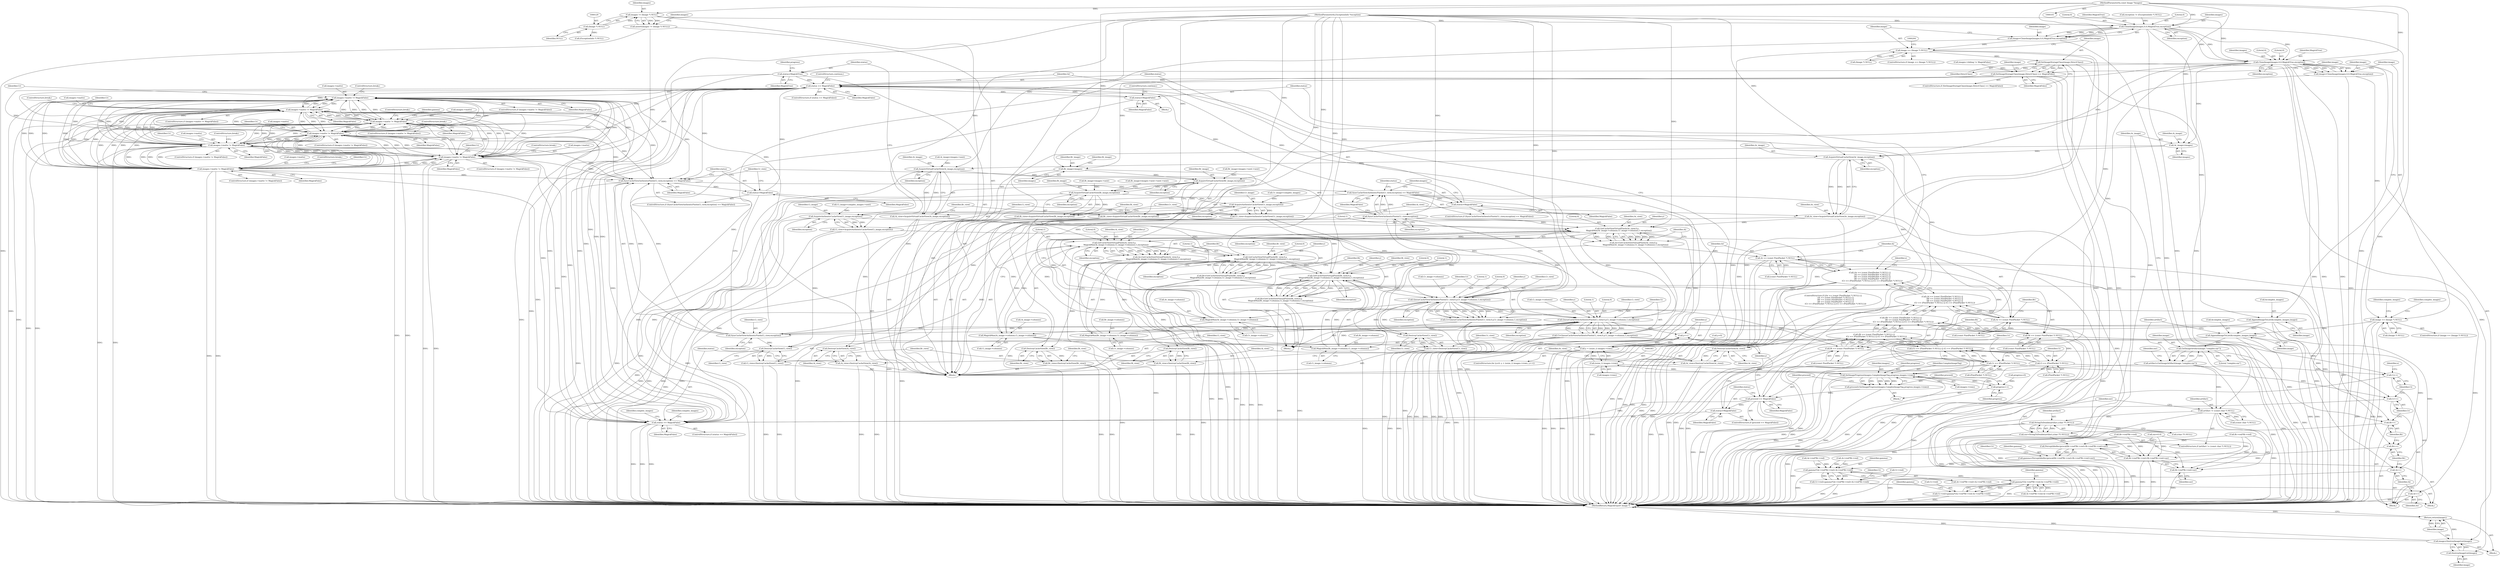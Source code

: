 digraph "1_ImageMagick6_19651f3db63fa1511ed83a348c4c82fa553f8d01_0@pointer" {
"1000126" [label="(Call,images != (Image *) NULL)"];
"1000102" [label="(MethodParameterIn,const Image *images)"];
"1000128" [label="(Call,(Image *) NULL)"];
"1000125" [label="(Call,assert(images != (Image *) NULL))"];
"1000190" [label="(Call,CloneImage(images,0,0,MagickTrue,exception))"];
"1000188" [label="(Call,image=CloneImage(images,0,0,MagickTrue,exception))"];
"1000197" [label="(Call,image == (Image *) NULL)"];
"1000208" [label="(Call,SetImageStorageClass(image,DirectClass))"];
"1000207" [label="(Call,SetImageStorageClass(image,DirectClass) == MagickFalse)"];
"1000394" [label="(Call,status == MagickFalse)"];
"1000517" [label="(Call,status=MagickFalse)"];
"1001637" [label="(Call,status == MagickFalse)"];
"1000607" [label="(Call,images->matte != MagickFalse)"];
"1000685" [label="(Call,images->matte != MagickFalse)"];
"1000897" [label="(Call,images->matte != MagickFalse)"];
"1001080" [label="(Call,images->matte != MagickFalse)"];
"1001253" [label="(Call,images->matte != MagickFalse)"];
"1001413" [label="(Call,images->matte != MagickFalse)"];
"1001525" [label="(Call,images->matte != MagickFalse)"];
"1001567" [label="(Call,SyncCacheViewAuthenticPixels(Ci_view,exception) == MagickFalse)"];
"1001572" [label="(Call,status=MagickFalse)"];
"1001576" [label="(Call,SyncCacheViewAuthenticPixels(Cr_view,exception) == MagickFalse)"];
"1001581" [label="(Call,status=MagickFalse)"];
"1001606" [label="(Call,proceed == MagickFalse)"];
"1001609" [label="(Call,status=MagickFalse)"];
"1000215" [label="(Call,DestroyImageList(image))"];
"1000213" [label="(Call,image=DestroyImageList(image))"];
"1000217" [label="(Return,return(image);)"];
"1000227" [label="(Call,AppendImageToList(&complex_images,image))"];
"1000252" [label="(Call,AppendImageToList(&complex_images,image))"];
"1000258" [label="(Call,GetImageArtifact(image,\"complex:snr\"))"];
"1000256" [label="(Call,artifact=GetImageArtifact(image,\"complex:snr\"))"];
"1000265" [label="(Call,artifact != (const char *) NULL)"];
"1000272" [label="(Call,StringToDouble(artifact,(char **) NULL))"];
"1000270" [label="(Call,snr=StringToDouble(artifact,(char **) NULL))"];
"1000712" [label="(Call,PerceptibleReciprocal(Br->red*Br->red+Bi->red*Bi->red+snr))"];
"1000710" [label="(Call,gamma=PerceptibleReciprocal(Br->red*Br->red+Bi->red*Bi->red+snr))"];
"1000734" [label="(Call,gamma*(Ar->red*Br->red+Ai->red*Bi->red))"];
"1000730" [label="(Call,Cr->red=gamma*(Ar->red*Br->red+Ai->red*Bi->red))"];
"1000755" [label="(Call,gamma*(Ai->red*Br->red-Ar->red*Bi->red))"];
"1000751" [label="(Call,Ci->red=gamma*(Ai->red*Br->red-Ar->red*Bi->red))"];
"1000713" [label="(Call,Br->red*Br->red+Bi->red*Bi->red+snr)"];
"1000721" [label="(Call,Bi->red*Bi->red+snr)"];
"1000233" [label="(Call,CloneImage(images,0,0,MagickTrue,exception))"];
"1000231" [label="(Call,image=CloneImage(images,0,0,MagickTrue,exception))"];
"1000240" [label="(Call,image == (Image *) NULL)"];
"1000277" [label="(Call,Ar_image=images)"];
"1000342" [label="(Call,AcquireVirtualCacheView(Ar_image,exception))"];
"1000340" [label="(Call,Ar_view=AcquireVirtualCacheView(Ar_image,exception))"];
"1000400" [label="(Call,GetCacheViewVirtualPixels(Ar_view,0,y,\n      MagickMax(Ar_image->columns,Cr_image->columns),1,exception))"];
"1000398" [label="(Call,Ar=GetCacheViewVirtualPixels(Ar_view,0,y,\n      MagickMax(Ar_image->columns,Cr_image->columns),1,exception))"];
"1000482" [label="(Call,Ar == (const PixelPacket *) NULL)"];
"1000481" [label="(Call,(Ar == (const PixelPacket *) NULL) ||\n        (Ai == (const PixelPacket *) NULL) ||\n        (Br == (const PixelPacket *) NULL) ||\n        (Bi == (const PixelPacket *) NULL) ||\n        (Cr == (PixelPacket *) NULL) || (Ci == (PixelPacket *) NULL))"];
"1001554" [label="(Call,Ar++)"];
"1000415" [label="(Call,GetCacheViewVirtualPixels(Ai_view,0,y,\n      MagickMax(Ai_image->columns,Ci_image->columns),1,exception))"];
"1000413" [label="(Call,Ai=GetCacheViewVirtualPixels(Ai_view,0,y,\n      MagickMax(Ai_image->columns,Ci_image->columns),1,exception))"];
"1000488" [label="(Call,Ai == (const PixelPacket *) NULL)"];
"1000487" [label="(Call,(Ai == (const PixelPacket *) NULL) ||\n        (Br == (const PixelPacket *) NULL) ||\n        (Bi == (const PixelPacket *) NULL) ||\n        (Cr == (PixelPacket *) NULL) || (Ci == (PixelPacket *) NULL))"];
"1001556" [label="(Call,Ai++)"];
"1000430" [label="(Call,GetCacheViewVirtualPixels(Br_view,0,y,\n      MagickMax(Br_image->columns,Cr_image->columns),1,exception))"];
"1000428" [label="(Call,Br=GetCacheViewVirtualPixels(Br_view,0,y,\n      MagickMax(Br_image->columns,Cr_image->columns),1,exception))"];
"1000494" [label="(Call,Br == (const PixelPacket *) NULL)"];
"1000493" [label="(Call,(Br == (const PixelPacket *) NULL) ||\n        (Bi == (const PixelPacket *) NULL) ||\n        (Cr == (PixelPacket *) NULL) || (Ci == (PixelPacket *) NULL))"];
"1001558" [label="(Call,Br++)"];
"1000445" [label="(Call,GetCacheViewVirtualPixels(Bi_view,0,y,\n      MagickMax(Bi_image->columns,Ci_image->columns),1,exception))"];
"1000443" [label="(Call,Bi=GetCacheViewVirtualPixels(Bi_view,0,y,\n      MagickMax(Bi_image->columns,Ci_image->columns),1,exception))"];
"1000500" [label="(Call,Bi == (const PixelPacket *) NULL)"];
"1000499" [label="(Call,(Bi == (const PixelPacket *) NULL) ||\n        (Cr == (PixelPacket *) NULL) || (Ci == (PixelPacket *) NULL))"];
"1001560" [label="(Call,Bi++)"];
"1000460" [label="(Call,QueueCacheViewAuthenticPixels(Cr_view,0,y,Cr_image->columns,1,exception))"];
"1000404" [label="(Call,MagickMax(Ar_image->columns,Cr_image->columns))"];
"1000434" [label="(Call,MagickMax(Br_image->columns,Cr_image->columns))"];
"1000458" [label="(Call,Cr=QueueCacheViewAuthenticPixels(Cr_view,0,y,Cr_image->columns,1,exception))"];
"1000506" [label="(Call,Cr == (PixelPacket *) NULL)"];
"1000505" [label="(Call,(Cr == (PixelPacket *) NULL) || (Ci == (PixelPacket *) NULL))"];
"1001562" [label="(Call,Cr++)"];
"1000471" [label="(Call,QueueCacheViewAuthenticPixels(Ci_view,0,y,Ci_image->columns,1,exception))"];
"1000387" [label="(Call,y++)"];
"1000380" [label="(Call,y < (ssize_t) images->rows)"];
"1000419" [label="(Call,MagickMax(Ai_image->columns,Ci_image->columns))"];
"1000449" [label="(Call,MagickMax(Bi_image->columns,Ci_image->columns))"];
"1000469" [label="(Call,Ci=QueueCacheViewAuthenticPixels(Ci_view,0,y,Ci_image->columns,1,exception))"];
"1000511" [label="(Call,Ci == (PixelPacket *) NULL)"];
"1001564" [label="(Call,Ci++)"];
"1001568" [label="(Call,SyncCacheViewAuthenticPixels(Ci_view,exception))"];
"1001577" [label="(Call,SyncCacheViewAuthenticPixels(Cr_view,exception))"];
"1001614" [label="(Call,DestroyCacheView(Cr_view))"];
"1001612" [label="(Call,Cr_view=DestroyCacheView(Cr_view))"];
"1001618" [label="(Call,DestroyCacheView(Ci_view))"];
"1001616" [label="(Call,Ci_view=DestroyCacheView(Ci_view))"];
"1001626" [label="(Call,DestroyCacheView(Bi_view))"];
"1001624" [label="(Call,Bi_view=DestroyCacheView(Bi_view))"];
"1001622" [label="(Call,DestroyCacheView(Br_view))"];
"1001620" [label="(Call,Br_view=DestroyCacheView(Br_view))"];
"1001634" [label="(Call,DestroyCacheView(Ai_view))"];
"1001632" [label="(Call,Ai_view=DestroyCacheView(Ai_view))"];
"1001630" [label="(Call,DestroyCacheView(Ar_view))"];
"1001628" [label="(Call,Ar_view=DestroyCacheView(Ar_view))"];
"1000347" [label="(Call,AcquireVirtualCacheView(Ai_image,exception))"];
"1000345" [label="(Call,Ai_view=AcquireVirtualCacheView(Ai_image,exception))"];
"1000352" [label="(Call,AcquireVirtualCacheView(Br_image,exception))"];
"1000350" [label="(Call,Br_view=AcquireVirtualCacheView(Br_image,exception))"];
"1000357" [label="(Call,AcquireVirtualCacheView(Bi_image,exception))"];
"1000355" [label="(Call,Bi_view=AcquireVirtualCacheView(Bi_image,exception))"];
"1000362" [label="(Call,AcquireAuthenticCacheView(Cr_image,exception))"];
"1000360" [label="(Call,Cr_view=AcquireAuthenticCacheView(Cr_image,exception))"];
"1000367" [label="(Call,AcquireAuthenticCacheView(Ci_image,exception))"];
"1000365" [label="(Call,Ci_view=AcquireAuthenticCacheView(Ci_image,exception))"];
"1000285" [label="(Call,Br_image=images)"];
"1000370" [label="(Call,status=MagickTrue)"];
"1001598" [label="(Call,SetImageProgress(images,ComplexImageTag,progress,images->rows))"];
"1000382" [label="(Call,(ssize_t) images->rows)"];
"1001594" [label="(Call,progress++)"];
"1001596" [label="(Call,proceed=SetImageProgress(images,ComplexImageTag,progress,images->rows))"];
"1000363" [label="(Identifier,Cr_image)"];
"1000230" [label="(Identifier,image)"];
"1000374" [label="(Identifier,progress)"];
"1000371" [label="(Identifier,status)"];
"1000232" [label="(Identifier,image)"];
"1000191" [label="(Identifier,images)"];
"1001583" [label="(Identifier,MagickFalse)"];
"1001580" [label="(Identifier,MagickFalse)"];
"1000757" [label="(Call,Ai->red*Br->red-Ar->red*Bi->red)"];
"1001557" [label="(Identifier,Ai)"];
"1001598" [label="(Call,SetImageProgress(images,ComplexImageTag,progress,images->rows))"];
"1000393" [label="(ControlStructure,if (status == MagickFalse))"];
"1000373" [label="(Call,progress=0)"];
"1001631" [label="(Identifier,Ar_view)"];
"1000346" [label="(Identifier,Ai_view)"];
"1001576" [label="(Call,SyncCacheViewAuthenticPixels(Cr_view,exception) == MagickFalse)"];
"1000340" [label="(Call,Ar_view=AcquireVirtualCacheView(Ar_image,exception))"];
"1000357" [label="(Call,AcquireVirtualCacheView(Bi_image,exception))"];
"1000420" [label="(Call,Ai_image->columns)"];
"1000349" [label="(Identifier,exception)"];
"1000323" [label="(Call,Bi_image=images->next->next->next)"];
"1000896" [label="(ControlStructure,if (images->matte != MagickFalse))"];
"1000686" [label="(Call,images->matte)"];
"1000231" [label="(Call,image=CloneImage(images,0,0,MagickTrue,exception))"];
"1000448" [label="(Identifier,y)"];
"1000270" [label="(Call,snr=StringToDouble(artifact,(char **) NULL))"];
"1001592" [label="(Block,)"];
"1001526" [label="(Call,images->matte)"];
"1000520" [label="(ControlStructure,continue;)"];
"1000412" [label="(Identifier,exception)"];
"1000735" [label="(Identifier,gamma)"];
"1001587" [label="(Identifier,images)"];
"1001123" [label="(ControlStructure,break;)"];
"1000519" [label="(Identifier,MagickFalse)"];
"1001525" [label="(Call,images->matte != MagickFalse)"];
"1000265" [label="(Call,artifact != (const char *) NULL)"];
"1000255" [label="(Identifier,image)"];
"1001624" [label="(Call,Bi_view=DestroyCacheView(Bi_view))"];
"1000489" [label="(Identifier,Ai)"];
"1000434" [label="(Call,MagickMax(Br_image->columns,Cr_image->columns))"];
"1000501" [label="(Identifier,Bi)"];
"1001565" [label="(Identifier,Ci)"];
"1001632" [label="(Call,Ai_view=DestroyCacheView(Ai_view))"];
"1001079" [label="(ControlStructure,if (images->matte != MagickFalse))"];
"1000414" [label="(Identifier,Ai)"];
"1000482" [label="(Call,Ar == (const PixelPacket *) NULL)"];
"1000752" [label="(Call,Ci->red)"];
"1000350" [label="(Call,Br_view=AcquireVirtualCacheView(Br_image,exception))"];
"1000332" [label="(Call,Cr_image=complex_images)"];
"1001561" [label="(Identifier,Bi)"];
"1000734" [label="(Call,gamma*(Ar->red*Br->red+Ai->red*Bi->red))"];
"1001621" [label="(Identifier,Br_view)"];
"1000755" [label="(Call,gamma*(Ai->red*Br->red-Ar->red*Bi->red))"];
"1000345" [label="(Call,Ai_view=AcquireVirtualCacheView(Ai_image,exception))"];
"1001611" [label="(Identifier,MagickFalse)"];
"1000207" [label="(Call,SetImageStorageClass(image,DirectClass) == MagickFalse)"];
"1000423" [label="(Call,Ci_image->columns)"];
"1000431" [label="(Identifier,Br_view)"];
"1000463" [label="(Identifier,y)"];
"1001609" [label="(Call,status=MagickFalse)"];
"1000398" [label="(Call,Ar=GetCacheViewVirtualPixels(Ar_view,0,y,\n      MagickMax(Ar_image->columns,Cr_image->columns),1,exception))"];
"1000472" [label="(Identifier,Ci_view)"];
"1000193" [label="(Literal,0)"];
"1001614" [label="(Call,DestroyCacheView(Cr_view))"];
"1000458" [label="(Call,Cr=QueueCacheViewAuthenticPixels(Cr_view,0,y,Cr_image->columns,1,exception))"];
"1000341" [label="(Identifier,Ar_view)"];
"1001253" [label="(Call,images->matte != MagickFalse)"];
"1000387" [label="(Call,y++)"];
"1001627" [label="(Identifier,Bi_view)"];
"1001622" [label="(Call,DestroyCacheView(Br_view))"];
"1000693" [label="(Identifier,Cr)"];
"1001084" [label="(Identifier,MagickFalse)"];
"1000259" [label="(Identifier,image)"];
"1000402" [label="(Literal,0)"];
"1000897" [label="(Call,images->matte != MagickFalse)"];
"1000279" [label="(Identifier,images)"];
"1000711" [label="(Identifier,gamma)"];
"1000237" [label="(Identifier,MagickTrue)"];
"1000264" [label="(ControlStructure,if (artifact != (const char *) NULL))"];
"1001577" [label="(Call,SyncCacheViewAuthenticPixels(Cr_view,exception))"];
"1000342" [label="(Call,AcquireVirtualCacheView(Ar_image,exception))"];
"1000138" [label="(Call,images->debug != MagickFalse)"];
"1000732" [label="(Identifier,Cr)"];
"1000507" [label="(Identifier,Cr)"];
"1000468" [label="(Identifier,exception)"];
"1000360" [label="(Call,Cr_view=AcquireAuthenticCacheView(Cr_image,exception))"];
"1001421" [label="(Identifier,Cr)"];
"1000512" [label="(Identifier,Ci)"];
"1000253" [label="(Call,&complex_images)"];
"1000736" [label="(Call,Ar->red*Br->red+Ai->red*Bi->red)"];
"1001571" [label="(Identifier,MagickFalse)"];
"1001596" [label="(Call,proceed=SetImageProgress(images,ComplexImageTag,progress,images->rows))"];
"1000366" [label="(Identifier,Ci_view)"];
"1000773" [label="(Identifier,gamma)"];
"1001562" [label="(Call,Cr++)"];
"1001574" [label="(Identifier,MagickFalse)"];
"1000430" [label="(Call,GetCacheViewVirtualPixels(Br_view,0,y,\n      MagickMax(Br_image->columns,Cr_image->columns),1,exception))"];
"1000289" [label="(Identifier,Bi_image)"];
"1000432" [label="(Literal,0)"];
"1001568" [label="(Call,SyncCacheViewAuthenticPixels(Ci_view,exception))"];
"1001613" [label="(Identifier,Cr_view)"];
"1000354" [label="(Identifier,exception)"];
"1000127" [label="(Identifier,images)"];
"1000102" [label="(MethodParameterIn,const Image *images)"];
"1000389" [label="(Block,)"];
"1000206" [label="(ControlStructure,if (SetImageStorageClass(image,DirectClass) == MagickFalse))"];
"1000608" [label="(Call,images->matte)"];
"1000396" [label="(Identifier,MagickFalse)"];
"1000214" [label="(Identifier,image)"];
"1000348" [label="(Identifier,Ai_image)"];
"1000380" [label="(Call,y < (ssize_t) images->rows)"];
"1000384" [label="(Call,images->rows)"];
"1000215" [label="(Call,DestroyImageList(image))"];
"1000533" [label="(Identifier,x)"];
"1001569" [label="(Identifier,Ci_view)"];
"1001572" [label="(Call,status=MagickFalse)"];
"1000965" [label="(ControlStructure,break;)"];
"1000194" [label="(Identifier,MagickTrue)"];
"1000285" [label="(Call,Br_image=images)"];
"1001602" [label="(Call,images->rows)"];
"1001088" [label="(Identifier,Cr)"];
"1000516" [label="(Block,)"];
"1000335" [label="(Call,Ci_image=complex_images->next)"];
"1000713" [label="(Call,Br->red*Br->red+Bi->red*Bi->red+snr)"];
"1001616" [label="(Call,Ci_view=DestroyCacheView(Ci_view))"];
"1000188" [label="(Call,image=CloneImage(images,0,0,MagickTrue,exception))"];
"1000344" [label="(Identifier,exception)"];
"1000469" [label="(Call,Ci=QueueCacheViewAuthenticPixels(Ci_view,0,y,Ci_image->columns,1,exception))"];
"1000394" [label="(Call,status == MagickFalse)"];
"1001529" [label="(Identifier,MagickFalse)"];
"1001601" [label="(Identifier,progress)"];
"1000372" [label="(Identifier,MagickTrue)"];
"1000487" [label="(Call,(Ai == (const PixelPacket *) NULL) ||\n        (Br == (const PixelPacket *) NULL) ||\n        (Bi == (const PixelPacket *) NULL) ||\n        (Cr == (PixelPacket *) NULL) || (Ci == (PixelPacket *) NULL))"];
"1000518" [label="(Identifier,status)"];
"1000397" [label="(ControlStructure,continue;)"];
"1000417" [label="(Literal,0)"];
"1001639" [label="(Identifier,MagickFalse)"];
"1001607" [label="(Identifier,proceed)"];
"1000278" [label="(Identifier,Ar_image)"];
"1000367" [label="(Call,AcquireAuthenticCacheView(Ci_image,exception))"];
"1001633" [label="(Identifier,Ai_view)"];
"1000212" [label="(Block,)"];
"1000153" [label="(Call,exception != (ExceptionInfo *) NULL)"];
"1000475" [label="(Call,Ci_image->columns)"];
"1001612" [label="(Call,Cr_view=DestroyCacheView(Cr_view))"];
"1000369" [label="(Identifier,exception)"];
"1000505" [label="(Call,(Cr == (PixelPacket *) NULL) || (Ci == (PixelPacket *) NULL))"];
"1001582" [label="(Identifier,status)"];
"1000382" [label="(Call,(ssize_t) images->rows)"];
"1001412" [label="(ControlStructure,if (images->matte != MagickFalse))"];
"1000347" [label="(Call,AcquireVirtualCacheView(Ai_image,exception))"];
"1000361" [label="(Identifier,Cr_view)"];
"1000358" [label="(Identifier,Bi_image)"];
"1000233" [label="(Call,CloneImage(images,0,0,MagickTrue,exception))"];
"1000351" [label="(Identifier,Br_view)"];
"1001254" [label="(Call,images->matte)"];
"1000401" [label="(Identifier,Ar_view)"];
"1000493" [label="(Call,(Br == (const PixelPacket *) NULL) ||\n        (Bi == (const PixelPacket *) NULL) ||\n        (Cr == (PixelPacket *) NULL) || (Ci == (PixelPacket *) NULL))"];
"1000271" [label="(Identifier,snr)"];
"1001553" [label="(ControlStructure,break;)"];
"1000714" [label="(Call,Br->red*Br->red)"];
"1001567" [label="(Call,SyncCacheViewAuthenticPixels(Ci_view,exception) == MagickFalse)"];
"1000405" [label="(Call,Ar_image->columns)"];
"1000221" [label="(Identifier,image)"];
"1000272" [label="(Call,StringToDouble(artifact,(char **) NULL))"];
"1000238" [label="(Identifier,exception)"];
"1001455" [label="(ControlStructure,break;)"];
"1000262" [label="(Identifier,snr)"];
"1001620" [label="(Call,Br_view=DestroyCacheView(Br_view))"];
"1000415" [label="(Call,GetCacheViewVirtualPixels(Ai_view,0,y,\n      MagickMax(Ai_image->columns,Ci_image->columns),1,exception))"];
"1001566" [label="(ControlStructure,if (SyncCacheViewAuthenticPixels(Ci_view,exception) == MagickFalse))"];
"1001597" [label="(Identifier,proceed)"];
"1000257" [label="(Identifier,artifact)"];
"1000508" [label="(Call,(PixelPacket *) NULL)"];
"1000343" [label="(Identifier,Ar_image)"];
"1000281" [label="(Identifier,Ai_image)"];
"1000450" [label="(Call,Bi_image->columns)"];
"1000227" [label="(Call,AppendImageToList(&complex_images,image))"];
"1001618" [label="(Call,DestroyCacheView(Ci_view))"];
"1001579" [label="(Identifier,exception)"];
"1000216" [label="(Identifier,image)"];
"1001625" [label="(Identifier,Bi_view)"];
"1000364" [label="(Identifier,exception)"];
"1001615" [label="(Identifier,Cr_view)"];
"1001638" [label="(Identifier,status)"];
"1000287" [label="(Identifier,images)"];
"1000461" [label="(Identifier,Cr_view)"];
"1001413" [label="(Call,images->matte != MagickFalse)"];
"1000254" [label="(Identifier,complex_images)"];
"1000211" [label="(Identifier,MagickFalse)"];
"1000365" [label="(Call,Ci_view=AcquireAuthenticCacheView(Ci_image,exception))"];
"1000523" [label="(Identifier,x)"];
"1000247" [label="(Identifier,complex_images)"];
"1000729" [label="(Identifier,snr)"];
"1000189" [label="(Identifier,image)"];
"1000429" [label="(Identifier,Br)"];
"1000128" [label="(Call,(Image *) NULL)"];
"1000404" [label="(Call,MagickMax(Ar_image->columns,Cr_image->columns))"];
"1000488" [label="(Call,Ai == (const PixelPacket *) NULL)"];
"1000502" [label="(Call,(const PixelPacket *) NULL)"];
"1000359" [label="(Identifier,exception)"];
"1000370" [label="(Call,status=MagickTrue)"];
"1000753" [label="(Identifier,Ci)"];
"1001417" [label="(Identifier,MagickFalse)"];
"1000274" [label="(Call,(char **) NULL)"];
"1000428" [label="(Call,Br=GetCacheViewVirtualPixels(Br_view,0,y,\n      MagickMax(Br_image->columns,Cr_image->columns),1,exception))"];
"1000419" [label="(Call,MagickMax(Ai_image->columns,Ci_image->columns))"];
"1000416" [label="(Identifier,Ai_view)"];
"1000252" [label="(Call,AppendImageToList(&complex_images,image))"];
"1000199" [label="(Call,(Image *) NULL)"];
"1000209" [label="(Identifier,image)"];
"1000464" [label="(Call,Cr_image->columns)"];
"1000353" [label="(Identifier,Br_image)"];
"1000395" [label="(Identifier,status)"];
"1000399" [label="(Identifier,Ar)"];
"1000266" [label="(Identifier,artifact)"];
"1000241" [label="(Identifier,image)"];
"1000196" [label="(ControlStructure,if (image == (Image *) NULL))"];
"1001630" [label="(Call,DestroyCacheView(Ar_view))"];
"1000534" [label="(Block,)"];
"1000234" [label="(Identifier,images)"];
"1000356" [label="(Identifier,Bi_view)"];
"1000236" [label="(Literal,0)"];
"1000445" [label="(Call,GetCacheViewVirtualPixels(Bi_view,0,y,\n      MagickMax(Bi_image->columns,Ci_image->columns),1,exception))"];
"1000635" [label="(ControlStructure,break;)"];
"1000198" [label="(Identifier,image)"];
"1000744" [label="(Call,Ai->red*Bi->red)"];
"1000362" [label="(Call,AcquireAuthenticCacheView(Cr_image,exception))"];
"1001617" [label="(Identifier,Ci_view)"];
"1000607" [label="(Call,images->matte != MagickFalse)"];
"1000126" [label="(Call,images != (Image *) NULL)"];
"1000197" [label="(Call,image == (Image *) NULL)"];
"1001578" [label="(Identifier,Cr_view)"];
"1000213" [label="(Call,image=DestroyImageList(image))"];
"1000457" [label="(Identifier,exception)"];
"1001581" [label="(Call,status=MagickFalse)"];
"1000438" [label="(Call,Cr_image->columns)"];
"1000411" [label="(Literal,1)"];
"1001560" [label="(Call,Bi++)"];
"1000435" [label="(Call,Br_image->columns)"];
"1000480" [label="(ControlStructure,if ((Ar == (const PixelPacket *) NULL) ||\n        (Ai == (const PixelPacket *) NULL) ||\n        (Br == (const PixelPacket *) NULL) ||\n        (Bi == (const PixelPacket *) NULL) ||\n        (Cr == (PixelPacket *) NULL) || (Ci == (PixelPacket *) NULL)))"];
"1000606" [label="(ControlStructure,if (images->matte != MagickFalse))"];
"1000418" [label="(Identifier,y)"];
"1000240" [label="(Call,image == (Image *) NULL)"];
"1000467" [label="(Literal,1)"];
"1000479" [label="(Identifier,exception)"];
"1001634" [label="(Call,DestroyCacheView(Ai_view))"];
"1000228" [label="(Call,&complex_images)"];
"1000261" [label="(Call,snr=0.0)"];
"1001554" [label="(Call,Ar++)"];
"1001623" [label="(Identifier,Br_view)"];
"1000474" [label="(Identifier,y)"];
"1001641" [label="(Identifier,complex_images)"];
"1000446" [label="(Identifier,Bi_view)"];
"1001628" [label="(Call,Ar_view=DestroyCacheView(Ar_view))"];
"1000494" [label="(Call,Br == (const PixelPacket *) NULL)"];
"1001606" [label="(Call,proceed == MagickFalse)"];
"1001555" [label="(Identifier,Ar)"];
"1000511" [label="(Call,Ci == (PixelPacket *) NULL)"];
"1001563" [label="(Identifier,Cr)"];
"1000210" [label="(Identifier,DirectClass)"];
"1000904" [label="(Identifier,gamma)"];
"1000471" [label="(Call,QueueCacheViewAuthenticPixels(Ci_view,0,y,Ci_image->columns,1,exception))"];
"1000756" [label="(Identifier,gamma)"];
"1000453" [label="(Call,Ci_image->columns)"];
"1000280" [label="(Call,Ai_image=images->next)"];
"1000376" [label="(ControlStructure,for (y=0; y < (ssize_t) images->rows; y++))"];
"1000444" [label="(Identifier,Bi)"];
"1001600" [label="(Identifier,ComplexImageTag)"];
"1000731" [label="(Call,Cr->red)"];
"1000751" [label="(Call,Ci->red=gamma*(Ai->red*Br->red-Ar->red*Bi->red))"];
"1001645" [label="(Identifier,complex_images)"];
"1001637" [label="(Call,status == MagickFalse)"];
"1000708" [label="(Block,)"];
"1001594" [label="(Call,progress++)"];
"1000105" [label="(Block,)"];
"1000388" [label="(Identifier,y)"];
"1000506" [label="(Call,Cr == (PixelPacket *) NULL)"];
"1000490" [label="(Call,(const PixelPacket *) NULL)"];
"1001635" [label="(Identifier,Ai_view)"];
"1000470" [label="(Identifier,Ci)"];
"1000478" [label="(Literal,1)"];
"1000689" [label="(Identifier,MagickFalse)"];
"1000256" [label="(Call,artifact=GetImageArtifact(image,\"complex:snr\"))"];
"1000267" [label="(Call,(const char *) NULL)"];
"1001626" [label="(Call,DestroyCacheView(Bi_view))"];
"1001252" [label="(ControlStructure,if (images->matte != MagickFalse))"];
"1001301" [label="(ControlStructure,break;)"];
"1000377" [label="(Call,y=0)"];
"1000258" [label="(Call,GetImageArtifact(image,\"complex:snr\"))"];
"1000125" [label="(Call,assert(images != (Image *) NULL))"];
"1000483" [label="(Identifier,Ar)"];
"1000130" [label="(Identifier,NULL)"];
"1000495" [label="(Identifier,Br)"];
"1000500" [label="(Call,Bi == (const PixelPacket *) NULL)"];
"1001564" [label="(Call,Ci++)"];
"1001524" [label="(ControlStructure,if (images->matte != MagickFalse))"];
"1000192" [label="(Literal,0)"];
"1000712" [label="(Call,PerceptibleReciprocal(Br->red*Br->red+Bi->red*Bi->red+snr))"];
"1001608" [label="(Identifier,MagickFalse)"];
"1001599" [label="(Identifier,images)"];
"1000460" [label="(Call,QueueCacheViewAuthenticPixels(Cr_view,0,y,Cr_image->columns,1,exception))"];
"1000316" [label="(Call,Br_image=images->next->next)"];
"1000195" [label="(Identifier,exception)"];
"1000901" [label="(Identifier,MagickFalse)"];
"1000239" [label="(ControlStructure,if (image == (Image *) NULL))"];
"1000441" [label="(Literal,1)"];
"1000484" [label="(Call,(const PixelPacket *) NULL)"];
"1000473" [label="(Literal,0)"];
"1000155" [label="(Call,(ExceptionInfo *) NULL)"];
"1001573" [label="(Identifier,status)"];
"1000408" [label="(Call,Cr_image->columns)"];
"1001257" [label="(Identifier,MagickFalse)"];
"1000443" [label="(Call,Bi=GetCacheViewVirtualPixels(Bi_view,0,y,\n      MagickMax(Bi_image->columns,Ci_image->columns),1,exception))"];
"1001559" [label="(Identifier,Br)"];
"1000706" [label="(ControlStructure,break;)"];
"1001533" [label="(Identifier,Cr)"];
"1000260" [label="(Literal,\"complex:snr\")"];
"1000722" [label="(Call,Bi->red*Bi->red)"];
"1001605" [label="(ControlStructure,if (proceed == MagickFalse))"];
"1000499" [label="(Call,(Bi == (const PixelPacket *) NULL) ||\n        (Cr == (PixelPacket *) NULL) || (Ci == (PixelPacket *) NULL))"];
"1001646" [label="(MethodReturn,MagickExport Image *)"];
"1000685" [label="(Call,images->matte != MagickFalse)"];
"1000433" [label="(Identifier,y)"];
"1001575" [label="(ControlStructure,if (SyncCacheViewAuthenticPixels(Cr_view,exception) == MagickFalse))"];
"1001629" [label="(Identifier,Ar_view)"];
"1000352" [label="(Call,AcquireVirtualCacheView(Br_image,exception))"];
"1000368" [label="(Identifier,Ci_image)"];
"1001619" [label="(Identifier,Ci_view)"];
"1000208" [label="(Call,SetImageStorageClass(image,DirectClass))"];
"1000615" [label="(Identifier,Cr)"];
"1000513" [label="(Call,(PixelPacket *) NULL)"];
"1001080" [label="(Call,images->matte != MagickFalse)"];
"1000218" [label="(Identifier,image)"];
"1001570" [label="(Identifier,exception)"];
"1000456" [label="(Literal,1)"];
"1000447" [label="(Literal,0)"];
"1000288" [label="(Call,Bi_image=images->next)"];
"1000190" [label="(Call,CloneImage(images,0,0,MagickTrue,exception))"];
"1001414" [label="(Call,images->matte)"];
"1000134" [label="(Identifier,images)"];
"1000277" [label="(Call,Ar_image=images)"];
"1000737" [label="(Call,Ar->red*Br->red)"];
"1000710" [label="(Call,gamma=PerceptibleReciprocal(Br->red*Br->red+Bi->red*Bi->red+snr))"];
"1000235" [label="(Literal,0)"];
"1000462" [label="(Literal,0)"];
"1001556" [label="(Call,Ai++)"];
"1001081" [label="(Call,images->matte)"];
"1001261" [label="(Identifier,Cr)"];
"1000442" [label="(Identifier,exception)"];
"1000481" [label="(Call,(Ar == (const PixelPacket *) NULL) ||\n        (Ai == (const PixelPacket *) NULL) ||\n        (Br == (const PixelPacket *) NULL) ||\n        (Bi == (const PixelPacket *) NULL) ||\n        (Cr == (PixelPacket *) NULL) || (Ci == (PixelPacket *) NULL))"];
"1000381" [label="(Identifier,y)"];
"1000517" [label="(Call,status=MagickFalse)"];
"1000242" [label="(Call,(Image *) NULL)"];
"1000273" [label="(Identifier,artifact)"];
"1000611" [label="(Identifier,MagickFalse)"];
"1000898" [label="(Call,images->matte)"];
"1000413" [label="(Call,Ai=GetCacheViewVirtualPixels(Ai_view,0,y,\n      MagickMax(Ai_image->columns,Ci_image->columns),1,exception))"];
"1000496" [label="(Call,(const PixelPacket *) NULL)"];
"1000403" [label="(Identifier,y)"];
"1000286" [label="(Identifier,Br_image)"];
"1001636" [label="(ControlStructure,if (status == MagickFalse))"];
"1001610" [label="(Identifier,status)"];
"1000427" [label="(Identifier,exception)"];
"1000400" [label="(Call,GetCacheViewVirtualPixels(Ar_view,0,y,\n      MagickMax(Ar_image->columns,Cr_image->columns),1,exception))"];
"1000426" [label="(Literal,1)"];
"1000104" [label="(MethodParameterIn,ExceptionInfo *exception)"];
"1000355" [label="(Call,Bi_view=AcquireVirtualCacheView(Bi_image,exception))"];
"1000730" [label="(Call,Cr->red=gamma*(Ar->red*Br->red+Ai->red*Bi->red))"];
"1000721" [label="(Call,Bi->red*Bi->red+snr)"];
"1000684" [label="(ControlStructure,if (images->matte != MagickFalse))"];
"1001558" [label="(Call,Br++)"];
"1000459" [label="(Identifier,Cr)"];
"1000217" [label="(Return,return(image);)"];
"1000449" [label="(Call,MagickMax(Bi_image->columns,Ci_image->columns))"];
"1001595" [label="(Identifier,progress)"];
"1000126" -> "1000125"  [label="AST: "];
"1000126" -> "1000128"  [label="CFG: "];
"1000127" -> "1000126"  [label="AST: "];
"1000128" -> "1000126"  [label="AST: "];
"1000125" -> "1000126"  [label="CFG: "];
"1000126" -> "1001646"  [label="DDG: "];
"1000126" -> "1000125"  [label="DDG: "];
"1000126" -> "1000125"  [label="DDG: "];
"1000102" -> "1000126"  [label="DDG: "];
"1000128" -> "1000126"  [label="DDG: "];
"1000126" -> "1000190"  [label="DDG: "];
"1000102" -> "1000101"  [label="AST: "];
"1000102" -> "1001646"  [label="DDG: "];
"1000102" -> "1000190"  [label="DDG: "];
"1000102" -> "1000233"  [label="DDG: "];
"1000102" -> "1000277"  [label="DDG: "];
"1000102" -> "1000285"  [label="DDG: "];
"1000102" -> "1001598"  [label="DDG: "];
"1000128" -> "1000130"  [label="CFG: "];
"1000129" -> "1000128"  [label="AST: "];
"1000130" -> "1000128"  [label="AST: "];
"1000128" -> "1000155"  [label="DDG: "];
"1000125" -> "1000105"  [label="AST: "];
"1000134" -> "1000125"  [label="CFG: "];
"1000125" -> "1001646"  [label="DDG: "];
"1000125" -> "1001646"  [label="DDG: "];
"1000190" -> "1000188"  [label="AST: "];
"1000190" -> "1000195"  [label="CFG: "];
"1000191" -> "1000190"  [label="AST: "];
"1000192" -> "1000190"  [label="AST: "];
"1000193" -> "1000190"  [label="AST: "];
"1000194" -> "1000190"  [label="AST: "];
"1000195" -> "1000190"  [label="AST: "];
"1000188" -> "1000190"  [label="CFG: "];
"1000190" -> "1001646"  [label="DDG: "];
"1000190" -> "1001646"  [label="DDG: "];
"1000190" -> "1001646"  [label="DDG: "];
"1000190" -> "1000188"  [label="DDG: "];
"1000190" -> "1000188"  [label="DDG: "];
"1000190" -> "1000188"  [label="DDG: "];
"1000190" -> "1000188"  [label="DDG: "];
"1000153" -> "1000190"  [label="DDG: "];
"1000104" -> "1000190"  [label="DDG: "];
"1000190" -> "1000233"  [label="DDG: "];
"1000190" -> "1000233"  [label="DDG: "];
"1000190" -> "1000233"  [label="DDG: "];
"1000188" -> "1000105"  [label="AST: "];
"1000189" -> "1000188"  [label="AST: "];
"1000198" -> "1000188"  [label="CFG: "];
"1000188" -> "1001646"  [label="DDG: "];
"1000188" -> "1000197"  [label="DDG: "];
"1000197" -> "1000196"  [label="AST: "];
"1000197" -> "1000199"  [label="CFG: "];
"1000198" -> "1000197"  [label="AST: "];
"1000199" -> "1000197"  [label="AST: "];
"1000204" -> "1000197"  [label="CFG: "];
"1000209" -> "1000197"  [label="CFG: "];
"1000197" -> "1001646"  [label="DDG: "];
"1000197" -> "1001646"  [label="DDG: "];
"1000197" -> "1001646"  [label="DDG: "];
"1000199" -> "1000197"  [label="DDG: "];
"1000197" -> "1000208"  [label="DDG: "];
"1000208" -> "1000207"  [label="AST: "];
"1000208" -> "1000210"  [label="CFG: "];
"1000209" -> "1000208"  [label="AST: "];
"1000210" -> "1000208"  [label="AST: "];
"1000211" -> "1000208"  [label="CFG: "];
"1000208" -> "1001646"  [label="DDG: "];
"1000208" -> "1000207"  [label="DDG: "];
"1000208" -> "1000207"  [label="DDG: "];
"1000208" -> "1000215"  [label="DDG: "];
"1000208" -> "1000227"  [label="DDG: "];
"1000207" -> "1000206"  [label="AST: "];
"1000207" -> "1000211"  [label="CFG: "];
"1000211" -> "1000207"  [label="AST: "];
"1000214" -> "1000207"  [label="CFG: "];
"1000221" -> "1000207"  [label="CFG: "];
"1000207" -> "1001646"  [label="DDG: "];
"1000207" -> "1001646"  [label="DDG: "];
"1000207" -> "1001646"  [label="DDG: "];
"1000138" -> "1000207"  [label="DDG: "];
"1000207" -> "1000394"  [label="DDG: "];
"1000207" -> "1001637"  [label="DDG: "];
"1000394" -> "1000393"  [label="AST: "];
"1000394" -> "1000396"  [label="CFG: "];
"1000395" -> "1000394"  [label="AST: "];
"1000396" -> "1000394"  [label="AST: "];
"1000397" -> "1000394"  [label="CFG: "];
"1000399" -> "1000394"  [label="CFG: "];
"1001572" -> "1000394"  [label="DDG: "];
"1001581" -> "1000394"  [label="DDG: "];
"1001609" -> "1000394"  [label="DDG: "];
"1000517" -> "1000394"  [label="DDG: "];
"1000370" -> "1000394"  [label="DDG: "];
"1001576" -> "1000394"  [label="DDG: "];
"1001606" -> "1000394"  [label="DDG: "];
"1000394" -> "1000517"  [label="DDG: "];
"1000394" -> "1000607"  [label="DDG: "];
"1000394" -> "1000685"  [label="DDG: "];
"1000394" -> "1000897"  [label="DDG: "];
"1000394" -> "1001080"  [label="DDG: "];
"1000394" -> "1001253"  [label="DDG: "];
"1000394" -> "1001413"  [label="DDG: "];
"1000394" -> "1001525"  [label="DDG: "];
"1000394" -> "1001567"  [label="DDG: "];
"1000394" -> "1001637"  [label="DDG: "];
"1000394" -> "1001637"  [label="DDG: "];
"1000517" -> "1000516"  [label="AST: "];
"1000517" -> "1000519"  [label="CFG: "];
"1000518" -> "1000517"  [label="AST: "];
"1000519" -> "1000517"  [label="AST: "];
"1000520" -> "1000517"  [label="CFG: "];
"1000517" -> "1001637"  [label="DDG: "];
"1001637" -> "1001636"  [label="AST: "];
"1001637" -> "1001639"  [label="CFG: "];
"1001638" -> "1001637"  [label="AST: "];
"1001639" -> "1001637"  [label="AST: "];
"1001641" -> "1001637"  [label="CFG: "];
"1001645" -> "1001637"  [label="CFG: "];
"1001637" -> "1001646"  [label="DDG: "];
"1001637" -> "1001646"  [label="DDG: "];
"1001637" -> "1001646"  [label="DDG: "];
"1001572" -> "1001637"  [label="DDG: "];
"1001581" -> "1001637"  [label="DDG: "];
"1001609" -> "1001637"  [label="DDG: "];
"1000370" -> "1001637"  [label="DDG: "];
"1001576" -> "1001637"  [label="DDG: "];
"1000685" -> "1001637"  [label="DDG: "];
"1001413" -> "1001637"  [label="DDG: "];
"1001253" -> "1001637"  [label="DDG: "];
"1001525" -> "1001637"  [label="DDG: "];
"1001080" -> "1001637"  [label="DDG: "];
"1001606" -> "1001637"  [label="DDG: "];
"1000897" -> "1001637"  [label="DDG: "];
"1000607" -> "1001637"  [label="DDG: "];
"1000607" -> "1000606"  [label="AST: "];
"1000607" -> "1000611"  [label="CFG: "];
"1000608" -> "1000607"  [label="AST: "];
"1000611" -> "1000607"  [label="AST: "];
"1000615" -> "1000607"  [label="CFG: "];
"1000635" -> "1000607"  [label="CFG: "];
"1000607" -> "1001646"  [label="DDG: "];
"1000607" -> "1001646"  [label="DDG: "];
"1000897" -> "1000607"  [label="DDG: "];
"1000897" -> "1000607"  [label="DDG: "];
"1000685" -> "1000607"  [label="DDG: "];
"1000685" -> "1000607"  [label="DDG: "];
"1001253" -> "1000607"  [label="DDG: "];
"1001253" -> "1000607"  [label="DDG: "];
"1001525" -> "1000607"  [label="DDG: "];
"1001525" -> "1000607"  [label="DDG: "];
"1001413" -> "1000607"  [label="DDG: "];
"1001413" -> "1000607"  [label="DDG: "];
"1001080" -> "1000607"  [label="DDG: "];
"1001080" -> "1000607"  [label="DDG: "];
"1000607" -> "1000685"  [label="DDG: "];
"1000607" -> "1000685"  [label="DDG: "];
"1000607" -> "1000897"  [label="DDG: "];
"1000607" -> "1000897"  [label="DDG: "];
"1000607" -> "1001080"  [label="DDG: "];
"1000607" -> "1001080"  [label="DDG: "];
"1000607" -> "1001253"  [label="DDG: "];
"1000607" -> "1001253"  [label="DDG: "];
"1000607" -> "1001413"  [label="DDG: "];
"1000607" -> "1001413"  [label="DDG: "];
"1000607" -> "1001525"  [label="DDG: "];
"1000607" -> "1001525"  [label="DDG: "];
"1000607" -> "1001567"  [label="DDG: "];
"1000685" -> "1000684"  [label="AST: "];
"1000685" -> "1000689"  [label="CFG: "];
"1000686" -> "1000685"  [label="AST: "];
"1000689" -> "1000685"  [label="AST: "];
"1000693" -> "1000685"  [label="CFG: "];
"1000706" -> "1000685"  [label="CFG: "];
"1000685" -> "1001646"  [label="DDG: "];
"1000685" -> "1001646"  [label="DDG: "];
"1000897" -> "1000685"  [label="DDG: "];
"1000897" -> "1000685"  [label="DDG: "];
"1001253" -> "1000685"  [label="DDG: "];
"1001253" -> "1000685"  [label="DDG: "];
"1001525" -> "1000685"  [label="DDG: "];
"1001525" -> "1000685"  [label="DDG: "];
"1001413" -> "1000685"  [label="DDG: "];
"1001413" -> "1000685"  [label="DDG: "];
"1001080" -> "1000685"  [label="DDG: "];
"1001080" -> "1000685"  [label="DDG: "];
"1000685" -> "1000897"  [label="DDG: "];
"1000685" -> "1000897"  [label="DDG: "];
"1000685" -> "1001080"  [label="DDG: "];
"1000685" -> "1001080"  [label="DDG: "];
"1000685" -> "1001253"  [label="DDG: "];
"1000685" -> "1001253"  [label="DDG: "];
"1000685" -> "1001413"  [label="DDG: "];
"1000685" -> "1001413"  [label="DDG: "];
"1000685" -> "1001525"  [label="DDG: "];
"1000685" -> "1001525"  [label="DDG: "];
"1000685" -> "1001567"  [label="DDG: "];
"1000897" -> "1000896"  [label="AST: "];
"1000897" -> "1000901"  [label="CFG: "];
"1000898" -> "1000897"  [label="AST: "];
"1000901" -> "1000897"  [label="AST: "];
"1000904" -> "1000897"  [label="CFG: "];
"1000965" -> "1000897"  [label="CFG: "];
"1000897" -> "1001646"  [label="DDG: "];
"1000897" -> "1001646"  [label="DDG: "];
"1001253" -> "1000897"  [label="DDG: "];
"1001253" -> "1000897"  [label="DDG: "];
"1001525" -> "1000897"  [label="DDG: "];
"1001525" -> "1000897"  [label="DDG: "];
"1001413" -> "1000897"  [label="DDG: "];
"1001413" -> "1000897"  [label="DDG: "];
"1001080" -> "1000897"  [label="DDG: "];
"1001080" -> "1000897"  [label="DDG: "];
"1000897" -> "1001080"  [label="DDG: "];
"1000897" -> "1001080"  [label="DDG: "];
"1000897" -> "1001253"  [label="DDG: "];
"1000897" -> "1001253"  [label="DDG: "];
"1000897" -> "1001413"  [label="DDG: "];
"1000897" -> "1001413"  [label="DDG: "];
"1000897" -> "1001525"  [label="DDG: "];
"1000897" -> "1001525"  [label="DDG: "];
"1000897" -> "1001567"  [label="DDG: "];
"1001080" -> "1001079"  [label="AST: "];
"1001080" -> "1001084"  [label="CFG: "];
"1001081" -> "1001080"  [label="AST: "];
"1001084" -> "1001080"  [label="AST: "];
"1001088" -> "1001080"  [label="CFG: "];
"1001123" -> "1001080"  [label="CFG: "];
"1001080" -> "1001646"  [label="DDG: "];
"1001080" -> "1001646"  [label="DDG: "];
"1001253" -> "1001080"  [label="DDG: "];
"1001253" -> "1001080"  [label="DDG: "];
"1001525" -> "1001080"  [label="DDG: "];
"1001525" -> "1001080"  [label="DDG: "];
"1001413" -> "1001080"  [label="DDG: "];
"1001413" -> "1001080"  [label="DDG: "];
"1001080" -> "1001253"  [label="DDG: "];
"1001080" -> "1001253"  [label="DDG: "];
"1001080" -> "1001413"  [label="DDG: "];
"1001080" -> "1001413"  [label="DDG: "];
"1001080" -> "1001525"  [label="DDG: "];
"1001080" -> "1001525"  [label="DDG: "];
"1001080" -> "1001567"  [label="DDG: "];
"1001253" -> "1001252"  [label="AST: "];
"1001253" -> "1001257"  [label="CFG: "];
"1001254" -> "1001253"  [label="AST: "];
"1001257" -> "1001253"  [label="AST: "];
"1001261" -> "1001253"  [label="CFG: "];
"1001301" -> "1001253"  [label="CFG: "];
"1001253" -> "1001646"  [label="DDG: "];
"1001253" -> "1001646"  [label="DDG: "];
"1001525" -> "1001253"  [label="DDG: "];
"1001525" -> "1001253"  [label="DDG: "];
"1001413" -> "1001253"  [label="DDG: "];
"1001413" -> "1001253"  [label="DDG: "];
"1001253" -> "1001413"  [label="DDG: "];
"1001253" -> "1001413"  [label="DDG: "];
"1001253" -> "1001525"  [label="DDG: "];
"1001253" -> "1001525"  [label="DDG: "];
"1001253" -> "1001567"  [label="DDG: "];
"1001413" -> "1001412"  [label="AST: "];
"1001413" -> "1001417"  [label="CFG: "];
"1001414" -> "1001413"  [label="AST: "];
"1001417" -> "1001413"  [label="AST: "];
"1001421" -> "1001413"  [label="CFG: "];
"1001455" -> "1001413"  [label="CFG: "];
"1001413" -> "1001646"  [label="DDG: "];
"1001413" -> "1001646"  [label="DDG: "];
"1001525" -> "1001413"  [label="DDG: "];
"1001525" -> "1001413"  [label="DDG: "];
"1001413" -> "1001525"  [label="DDG: "];
"1001413" -> "1001525"  [label="DDG: "];
"1001413" -> "1001567"  [label="DDG: "];
"1001525" -> "1001524"  [label="AST: "];
"1001525" -> "1001529"  [label="CFG: "];
"1001526" -> "1001525"  [label="AST: "];
"1001529" -> "1001525"  [label="AST: "];
"1001533" -> "1001525"  [label="CFG: "];
"1001553" -> "1001525"  [label="CFG: "];
"1001525" -> "1001646"  [label="DDG: "];
"1001525" -> "1001646"  [label="DDG: "];
"1001525" -> "1001567"  [label="DDG: "];
"1001567" -> "1001566"  [label="AST: "];
"1001567" -> "1001571"  [label="CFG: "];
"1001568" -> "1001567"  [label="AST: "];
"1001571" -> "1001567"  [label="AST: "];
"1001573" -> "1001567"  [label="CFG: "];
"1001578" -> "1001567"  [label="CFG: "];
"1001567" -> "1001646"  [label="DDG: "];
"1001567" -> "1001646"  [label="DDG: "];
"1001568" -> "1001567"  [label="DDG: "];
"1001568" -> "1001567"  [label="DDG: "];
"1001567" -> "1001572"  [label="DDG: "];
"1001567" -> "1001576"  [label="DDG: "];
"1001572" -> "1001566"  [label="AST: "];
"1001572" -> "1001574"  [label="CFG: "];
"1001573" -> "1001572"  [label="AST: "];
"1001574" -> "1001572"  [label="AST: "];
"1001578" -> "1001572"  [label="CFG: "];
"1001576" -> "1001575"  [label="AST: "];
"1001576" -> "1001580"  [label="CFG: "];
"1001577" -> "1001576"  [label="AST: "];
"1001580" -> "1001576"  [label="AST: "];
"1001582" -> "1001576"  [label="CFG: "];
"1001587" -> "1001576"  [label="CFG: "];
"1001576" -> "1001646"  [label="DDG: "];
"1001576" -> "1001646"  [label="DDG: "];
"1001577" -> "1001576"  [label="DDG: "];
"1001577" -> "1001576"  [label="DDG: "];
"1001576" -> "1001581"  [label="DDG: "];
"1001576" -> "1001606"  [label="DDG: "];
"1001581" -> "1001575"  [label="AST: "];
"1001581" -> "1001583"  [label="CFG: "];
"1001582" -> "1001581"  [label="AST: "];
"1001583" -> "1001581"  [label="AST: "];
"1001587" -> "1001581"  [label="CFG: "];
"1001606" -> "1001605"  [label="AST: "];
"1001606" -> "1001608"  [label="CFG: "];
"1001607" -> "1001606"  [label="AST: "];
"1001608" -> "1001606"  [label="AST: "];
"1001610" -> "1001606"  [label="CFG: "];
"1000388" -> "1001606"  [label="CFG: "];
"1001606" -> "1001646"  [label="DDG: "];
"1001606" -> "1001646"  [label="DDG: "];
"1001596" -> "1001606"  [label="DDG: "];
"1001606" -> "1001609"  [label="DDG: "];
"1001609" -> "1001605"  [label="AST: "];
"1001609" -> "1001611"  [label="CFG: "];
"1001610" -> "1001609"  [label="AST: "];
"1001611" -> "1001609"  [label="AST: "];
"1000388" -> "1001609"  [label="CFG: "];
"1000215" -> "1000213"  [label="AST: "];
"1000215" -> "1000216"  [label="CFG: "];
"1000216" -> "1000215"  [label="AST: "];
"1000213" -> "1000215"  [label="CFG: "];
"1000215" -> "1000213"  [label="DDG: "];
"1000213" -> "1000212"  [label="AST: "];
"1000214" -> "1000213"  [label="AST: "];
"1000218" -> "1000213"  [label="CFG: "];
"1000213" -> "1001646"  [label="DDG: "];
"1000213" -> "1001646"  [label="DDG: "];
"1000213" -> "1000217"  [label="DDG: "];
"1000217" -> "1000212"  [label="AST: "];
"1000217" -> "1000218"  [label="CFG: "];
"1000218" -> "1000217"  [label="AST: "];
"1001646" -> "1000217"  [label="CFG: "];
"1000217" -> "1001646"  [label="DDG: "];
"1000218" -> "1000217"  [label="DDG: "];
"1000227" -> "1000105"  [label="AST: "];
"1000227" -> "1000230"  [label="CFG: "];
"1000228" -> "1000227"  [label="AST: "];
"1000230" -> "1000227"  [label="AST: "];
"1000232" -> "1000227"  [label="CFG: "];
"1000227" -> "1001646"  [label="DDG: "];
"1000227" -> "1001646"  [label="DDG: "];
"1000227" -> "1000252"  [label="DDG: "];
"1000252" -> "1000105"  [label="AST: "];
"1000252" -> "1000255"  [label="CFG: "];
"1000253" -> "1000252"  [label="AST: "];
"1000255" -> "1000252"  [label="AST: "];
"1000257" -> "1000252"  [label="CFG: "];
"1000252" -> "1001646"  [label="DDG: "];
"1000252" -> "1001646"  [label="DDG: "];
"1000240" -> "1000252"  [label="DDG: "];
"1000252" -> "1000258"  [label="DDG: "];
"1000258" -> "1000256"  [label="AST: "];
"1000258" -> "1000260"  [label="CFG: "];
"1000259" -> "1000258"  [label="AST: "];
"1000260" -> "1000258"  [label="AST: "];
"1000256" -> "1000258"  [label="CFG: "];
"1000258" -> "1001646"  [label="DDG: "];
"1000258" -> "1000256"  [label="DDG: "];
"1000258" -> "1000256"  [label="DDG: "];
"1000256" -> "1000105"  [label="AST: "];
"1000257" -> "1000256"  [label="AST: "];
"1000262" -> "1000256"  [label="CFG: "];
"1000256" -> "1001646"  [label="DDG: "];
"1000256" -> "1000265"  [label="DDG: "];
"1000265" -> "1000264"  [label="AST: "];
"1000265" -> "1000267"  [label="CFG: "];
"1000266" -> "1000265"  [label="AST: "];
"1000267" -> "1000265"  [label="AST: "];
"1000271" -> "1000265"  [label="CFG: "];
"1000278" -> "1000265"  [label="CFG: "];
"1000265" -> "1001646"  [label="DDG: "];
"1000265" -> "1001646"  [label="DDG: "];
"1000265" -> "1001646"  [label="DDG: "];
"1000267" -> "1000265"  [label="DDG: "];
"1000265" -> "1000272"  [label="DDG: "];
"1000272" -> "1000270"  [label="AST: "];
"1000272" -> "1000274"  [label="CFG: "];
"1000273" -> "1000272"  [label="AST: "];
"1000274" -> "1000272"  [label="AST: "];
"1000270" -> "1000272"  [label="CFG: "];
"1000272" -> "1001646"  [label="DDG: "];
"1000272" -> "1001646"  [label="DDG: "];
"1000272" -> "1000270"  [label="DDG: "];
"1000272" -> "1000270"  [label="DDG: "];
"1000274" -> "1000272"  [label="DDG: "];
"1000270" -> "1000264"  [label="AST: "];
"1000271" -> "1000270"  [label="AST: "];
"1000278" -> "1000270"  [label="CFG: "];
"1000270" -> "1001646"  [label="DDG: "];
"1000270" -> "1001646"  [label="DDG: "];
"1000270" -> "1000712"  [label="DDG: "];
"1000270" -> "1000713"  [label="DDG: "];
"1000270" -> "1000721"  [label="DDG: "];
"1000712" -> "1000710"  [label="AST: "];
"1000712" -> "1000713"  [label="CFG: "];
"1000713" -> "1000712"  [label="AST: "];
"1000710" -> "1000712"  [label="CFG: "];
"1000712" -> "1001646"  [label="DDG: "];
"1000712" -> "1000710"  [label="DDG: "];
"1000714" -> "1000712"  [label="DDG: "];
"1000722" -> "1000712"  [label="DDG: "];
"1000261" -> "1000712"  [label="DDG: "];
"1000710" -> "1000708"  [label="AST: "];
"1000711" -> "1000710"  [label="AST: "];
"1000732" -> "1000710"  [label="CFG: "];
"1000710" -> "1001646"  [label="DDG: "];
"1000710" -> "1000734"  [label="DDG: "];
"1000734" -> "1000730"  [label="AST: "];
"1000734" -> "1000736"  [label="CFG: "];
"1000735" -> "1000734"  [label="AST: "];
"1000736" -> "1000734"  [label="AST: "];
"1000730" -> "1000734"  [label="CFG: "];
"1000734" -> "1001646"  [label="DDG: "];
"1000734" -> "1000730"  [label="DDG: "];
"1000734" -> "1000730"  [label="DDG: "];
"1000737" -> "1000734"  [label="DDG: "];
"1000737" -> "1000734"  [label="DDG: "];
"1000744" -> "1000734"  [label="DDG: "];
"1000744" -> "1000734"  [label="DDG: "];
"1000734" -> "1000755"  [label="DDG: "];
"1000730" -> "1000708"  [label="AST: "];
"1000731" -> "1000730"  [label="AST: "];
"1000753" -> "1000730"  [label="CFG: "];
"1000730" -> "1001646"  [label="DDG: "];
"1000730" -> "1001646"  [label="DDG: "];
"1000755" -> "1000751"  [label="AST: "];
"1000755" -> "1000757"  [label="CFG: "];
"1000756" -> "1000755"  [label="AST: "];
"1000757" -> "1000755"  [label="AST: "];
"1000751" -> "1000755"  [label="CFG: "];
"1000755" -> "1001646"  [label="DDG: "];
"1000755" -> "1000751"  [label="DDG: "];
"1000755" -> "1000751"  [label="DDG: "];
"1000757" -> "1000755"  [label="DDG: "];
"1000757" -> "1000755"  [label="DDG: "];
"1000751" -> "1000708"  [label="AST: "];
"1000752" -> "1000751"  [label="AST: "];
"1000773" -> "1000751"  [label="CFG: "];
"1000751" -> "1001646"  [label="DDG: "];
"1000751" -> "1001646"  [label="DDG: "];
"1000713" -> "1000721"  [label="CFG: "];
"1000714" -> "1000713"  [label="AST: "];
"1000721" -> "1000713"  [label="AST: "];
"1000713" -> "1001646"  [label="DDG: "];
"1000713" -> "1001646"  [label="DDG: "];
"1000714" -> "1000713"  [label="DDG: "];
"1000722" -> "1000713"  [label="DDG: "];
"1000261" -> "1000713"  [label="DDG: "];
"1000721" -> "1000729"  [label="CFG: "];
"1000722" -> "1000721"  [label="AST: "];
"1000729" -> "1000721"  [label="AST: "];
"1000721" -> "1001646"  [label="DDG: "];
"1000722" -> "1000721"  [label="DDG: "];
"1000261" -> "1000721"  [label="DDG: "];
"1000233" -> "1000231"  [label="AST: "];
"1000233" -> "1000238"  [label="CFG: "];
"1000234" -> "1000233"  [label="AST: "];
"1000235" -> "1000233"  [label="AST: "];
"1000236" -> "1000233"  [label="AST: "];
"1000237" -> "1000233"  [label="AST: "];
"1000238" -> "1000233"  [label="AST: "];
"1000231" -> "1000233"  [label="CFG: "];
"1000233" -> "1001646"  [label="DDG: "];
"1000233" -> "1001646"  [label="DDG: "];
"1000233" -> "1001646"  [label="DDG: "];
"1000233" -> "1000231"  [label="DDG: "];
"1000233" -> "1000231"  [label="DDG: "];
"1000233" -> "1000231"  [label="DDG: "];
"1000233" -> "1000231"  [label="DDG: "];
"1000104" -> "1000233"  [label="DDG: "];
"1000233" -> "1000277"  [label="DDG: "];
"1000233" -> "1000285"  [label="DDG: "];
"1000233" -> "1000342"  [label="DDG: "];
"1000233" -> "1000370"  [label="DDG: "];
"1000233" -> "1001598"  [label="DDG: "];
"1000231" -> "1000105"  [label="AST: "];
"1000232" -> "1000231"  [label="AST: "];
"1000241" -> "1000231"  [label="CFG: "];
"1000231" -> "1001646"  [label="DDG: "];
"1000231" -> "1000240"  [label="DDG: "];
"1000240" -> "1000239"  [label="AST: "];
"1000240" -> "1000242"  [label="CFG: "];
"1000241" -> "1000240"  [label="AST: "];
"1000242" -> "1000240"  [label="AST: "];
"1000247" -> "1000240"  [label="CFG: "];
"1000254" -> "1000240"  [label="CFG: "];
"1000240" -> "1001646"  [label="DDG: "];
"1000240" -> "1001646"  [label="DDG: "];
"1000240" -> "1001646"  [label="DDG: "];
"1000242" -> "1000240"  [label="DDG: "];
"1000277" -> "1000105"  [label="AST: "];
"1000277" -> "1000279"  [label="CFG: "];
"1000278" -> "1000277"  [label="AST: "];
"1000279" -> "1000277"  [label="AST: "];
"1000281" -> "1000277"  [label="CFG: "];
"1000277" -> "1000342"  [label="DDG: "];
"1000342" -> "1000340"  [label="AST: "];
"1000342" -> "1000344"  [label="CFG: "];
"1000343" -> "1000342"  [label="AST: "];
"1000344" -> "1000342"  [label="AST: "];
"1000340" -> "1000342"  [label="CFG: "];
"1000342" -> "1001646"  [label="DDG: "];
"1000342" -> "1000340"  [label="DDG: "];
"1000342" -> "1000340"  [label="DDG: "];
"1000104" -> "1000342"  [label="DDG: "];
"1000342" -> "1000347"  [label="DDG: "];
"1000340" -> "1000105"  [label="AST: "];
"1000341" -> "1000340"  [label="AST: "];
"1000346" -> "1000340"  [label="CFG: "];
"1000340" -> "1001646"  [label="DDG: "];
"1000340" -> "1000400"  [label="DDG: "];
"1000340" -> "1001630"  [label="DDG: "];
"1000400" -> "1000398"  [label="AST: "];
"1000400" -> "1000412"  [label="CFG: "];
"1000401" -> "1000400"  [label="AST: "];
"1000402" -> "1000400"  [label="AST: "];
"1000403" -> "1000400"  [label="AST: "];
"1000404" -> "1000400"  [label="AST: "];
"1000411" -> "1000400"  [label="AST: "];
"1000412" -> "1000400"  [label="AST: "];
"1000398" -> "1000400"  [label="CFG: "];
"1000400" -> "1001646"  [label="DDG: "];
"1000400" -> "1000398"  [label="DDG: "];
"1000400" -> "1000398"  [label="DDG: "];
"1000400" -> "1000398"  [label="DDG: "];
"1000400" -> "1000398"  [label="DDG: "];
"1000400" -> "1000398"  [label="DDG: "];
"1000400" -> "1000398"  [label="DDG: "];
"1000380" -> "1000400"  [label="DDG: "];
"1000404" -> "1000400"  [label="DDG: "];
"1000404" -> "1000400"  [label="DDG: "];
"1000367" -> "1000400"  [label="DDG: "];
"1001577" -> "1000400"  [label="DDG: "];
"1000471" -> "1000400"  [label="DDG: "];
"1000104" -> "1000400"  [label="DDG: "];
"1000400" -> "1000415"  [label="DDG: "];
"1000400" -> "1000415"  [label="DDG: "];
"1000400" -> "1001630"  [label="DDG: "];
"1000398" -> "1000389"  [label="AST: "];
"1000399" -> "1000398"  [label="AST: "];
"1000414" -> "1000398"  [label="CFG: "];
"1000398" -> "1001646"  [label="DDG: "];
"1000398" -> "1000482"  [label="DDG: "];
"1000482" -> "1000481"  [label="AST: "];
"1000482" -> "1000484"  [label="CFG: "];
"1000483" -> "1000482"  [label="AST: "];
"1000484" -> "1000482"  [label="AST: "];
"1000489" -> "1000482"  [label="CFG: "];
"1000481" -> "1000482"  [label="CFG: "];
"1000482" -> "1001646"  [label="DDG: "];
"1000482" -> "1001646"  [label="DDG: "];
"1000482" -> "1000481"  [label="DDG: "];
"1000482" -> "1000481"  [label="DDG: "];
"1000484" -> "1000482"  [label="DDG: "];
"1000482" -> "1001554"  [label="DDG: "];
"1000481" -> "1000480"  [label="AST: "];
"1000481" -> "1000487"  [label="CFG: "];
"1000487" -> "1000481"  [label="AST: "];
"1000518" -> "1000481"  [label="CFG: "];
"1000523" -> "1000481"  [label="CFG: "];
"1000481" -> "1001646"  [label="DDG: "];
"1000481" -> "1001646"  [label="DDG: "];
"1000481" -> "1001646"  [label="DDG: "];
"1000487" -> "1000481"  [label="DDG: "];
"1000487" -> "1000481"  [label="DDG: "];
"1001554" -> "1000534"  [label="AST: "];
"1001554" -> "1001555"  [label="CFG: "];
"1001555" -> "1001554"  [label="AST: "];
"1001557" -> "1001554"  [label="CFG: "];
"1001554" -> "1001646"  [label="DDG: "];
"1000415" -> "1000413"  [label="AST: "];
"1000415" -> "1000427"  [label="CFG: "];
"1000416" -> "1000415"  [label="AST: "];
"1000417" -> "1000415"  [label="AST: "];
"1000418" -> "1000415"  [label="AST: "];
"1000419" -> "1000415"  [label="AST: "];
"1000426" -> "1000415"  [label="AST: "];
"1000427" -> "1000415"  [label="AST: "];
"1000413" -> "1000415"  [label="CFG: "];
"1000415" -> "1001646"  [label="DDG: "];
"1000415" -> "1000413"  [label="DDG: "];
"1000415" -> "1000413"  [label="DDG: "];
"1000415" -> "1000413"  [label="DDG: "];
"1000415" -> "1000413"  [label="DDG: "];
"1000415" -> "1000413"  [label="DDG: "];
"1000415" -> "1000413"  [label="DDG: "];
"1000345" -> "1000415"  [label="DDG: "];
"1000419" -> "1000415"  [label="DDG: "];
"1000419" -> "1000415"  [label="DDG: "];
"1000104" -> "1000415"  [label="DDG: "];
"1000415" -> "1000430"  [label="DDG: "];
"1000415" -> "1000430"  [label="DDG: "];
"1000415" -> "1001634"  [label="DDG: "];
"1000413" -> "1000389"  [label="AST: "];
"1000414" -> "1000413"  [label="AST: "];
"1000429" -> "1000413"  [label="CFG: "];
"1000413" -> "1001646"  [label="DDG: "];
"1000413" -> "1001646"  [label="DDG: "];
"1000413" -> "1000488"  [label="DDG: "];
"1000413" -> "1001556"  [label="DDG: "];
"1000488" -> "1000487"  [label="AST: "];
"1000488" -> "1000490"  [label="CFG: "];
"1000489" -> "1000488"  [label="AST: "];
"1000490" -> "1000488"  [label="AST: "];
"1000495" -> "1000488"  [label="CFG: "];
"1000487" -> "1000488"  [label="CFG: "];
"1000488" -> "1001646"  [label="DDG: "];
"1000488" -> "1001646"  [label="DDG: "];
"1000488" -> "1000487"  [label="DDG: "];
"1000488" -> "1000487"  [label="DDG: "];
"1000490" -> "1000488"  [label="DDG: "];
"1000488" -> "1001556"  [label="DDG: "];
"1000487" -> "1000493"  [label="CFG: "];
"1000493" -> "1000487"  [label="AST: "];
"1000487" -> "1001646"  [label="DDG: "];
"1000487" -> "1001646"  [label="DDG: "];
"1000493" -> "1000487"  [label="DDG: "];
"1000493" -> "1000487"  [label="DDG: "];
"1001556" -> "1000534"  [label="AST: "];
"1001556" -> "1001557"  [label="CFG: "];
"1001557" -> "1001556"  [label="AST: "];
"1001559" -> "1001556"  [label="CFG: "];
"1001556" -> "1001646"  [label="DDG: "];
"1000430" -> "1000428"  [label="AST: "];
"1000430" -> "1000442"  [label="CFG: "];
"1000431" -> "1000430"  [label="AST: "];
"1000432" -> "1000430"  [label="AST: "];
"1000433" -> "1000430"  [label="AST: "];
"1000434" -> "1000430"  [label="AST: "];
"1000441" -> "1000430"  [label="AST: "];
"1000442" -> "1000430"  [label="AST: "];
"1000428" -> "1000430"  [label="CFG: "];
"1000430" -> "1001646"  [label="DDG: "];
"1000430" -> "1000428"  [label="DDG: "];
"1000430" -> "1000428"  [label="DDG: "];
"1000430" -> "1000428"  [label="DDG: "];
"1000430" -> "1000428"  [label="DDG: "];
"1000430" -> "1000428"  [label="DDG: "];
"1000430" -> "1000428"  [label="DDG: "];
"1000350" -> "1000430"  [label="DDG: "];
"1000434" -> "1000430"  [label="DDG: "];
"1000434" -> "1000430"  [label="DDG: "];
"1000104" -> "1000430"  [label="DDG: "];
"1000430" -> "1000445"  [label="DDG: "];
"1000430" -> "1000445"  [label="DDG: "];
"1000430" -> "1001622"  [label="DDG: "];
"1000428" -> "1000389"  [label="AST: "];
"1000429" -> "1000428"  [label="AST: "];
"1000444" -> "1000428"  [label="CFG: "];
"1000428" -> "1001646"  [label="DDG: "];
"1000428" -> "1001646"  [label="DDG: "];
"1000428" -> "1000494"  [label="DDG: "];
"1000428" -> "1001558"  [label="DDG: "];
"1000494" -> "1000493"  [label="AST: "];
"1000494" -> "1000496"  [label="CFG: "];
"1000495" -> "1000494"  [label="AST: "];
"1000496" -> "1000494"  [label="AST: "];
"1000501" -> "1000494"  [label="CFG: "];
"1000493" -> "1000494"  [label="CFG: "];
"1000494" -> "1001646"  [label="DDG: "];
"1000494" -> "1001646"  [label="DDG: "];
"1000494" -> "1000493"  [label="DDG: "];
"1000494" -> "1000493"  [label="DDG: "];
"1000496" -> "1000494"  [label="DDG: "];
"1000494" -> "1001558"  [label="DDG: "];
"1000493" -> "1000499"  [label="CFG: "];
"1000499" -> "1000493"  [label="AST: "];
"1000493" -> "1001646"  [label="DDG: "];
"1000493" -> "1001646"  [label="DDG: "];
"1000499" -> "1000493"  [label="DDG: "];
"1000499" -> "1000493"  [label="DDG: "];
"1001558" -> "1000534"  [label="AST: "];
"1001558" -> "1001559"  [label="CFG: "];
"1001559" -> "1001558"  [label="AST: "];
"1001561" -> "1001558"  [label="CFG: "];
"1001558" -> "1001646"  [label="DDG: "];
"1000445" -> "1000443"  [label="AST: "];
"1000445" -> "1000457"  [label="CFG: "];
"1000446" -> "1000445"  [label="AST: "];
"1000447" -> "1000445"  [label="AST: "];
"1000448" -> "1000445"  [label="AST: "];
"1000449" -> "1000445"  [label="AST: "];
"1000456" -> "1000445"  [label="AST: "];
"1000457" -> "1000445"  [label="AST: "];
"1000443" -> "1000445"  [label="CFG: "];
"1000445" -> "1001646"  [label="DDG: "];
"1000445" -> "1000443"  [label="DDG: "];
"1000445" -> "1000443"  [label="DDG: "];
"1000445" -> "1000443"  [label="DDG: "];
"1000445" -> "1000443"  [label="DDG: "];
"1000445" -> "1000443"  [label="DDG: "];
"1000445" -> "1000443"  [label="DDG: "];
"1000355" -> "1000445"  [label="DDG: "];
"1000449" -> "1000445"  [label="DDG: "];
"1000449" -> "1000445"  [label="DDG: "];
"1000104" -> "1000445"  [label="DDG: "];
"1000445" -> "1000460"  [label="DDG: "];
"1000445" -> "1000460"  [label="DDG: "];
"1000445" -> "1001626"  [label="DDG: "];
"1000443" -> "1000389"  [label="AST: "];
"1000444" -> "1000443"  [label="AST: "];
"1000459" -> "1000443"  [label="CFG: "];
"1000443" -> "1001646"  [label="DDG: "];
"1000443" -> "1001646"  [label="DDG: "];
"1000443" -> "1000500"  [label="DDG: "];
"1000443" -> "1001560"  [label="DDG: "];
"1000500" -> "1000499"  [label="AST: "];
"1000500" -> "1000502"  [label="CFG: "];
"1000501" -> "1000500"  [label="AST: "];
"1000502" -> "1000500"  [label="AST: "];
"1000507" -> "1000500"  [label="CFG: "];
"1000499" -> "1000500"  [label="CFG: "];
"1000500" -> "1001646"  [label="DDG: "];
"1000500" -> "1001646"  [label="DDG: "];
"1000500" -> "1000499"  [label="DDG: "];
"1000500" -> "1000499"  [label="DDG: "];
"1000502" -> "1000500"  [label="DDG: "];
"1000500" -> "1001560"  [label="DDG: "];
"1000499" -> "1000505"  [label="CFG: "];
"1000505" -> "1000499"  [label="AST: "];
"1000499" -> "1001646"  [label="DDG: "];
"1000499" -> "1001646"  [label="DDG: "];
"1000505" -> "1000499"  [label="DDG: "];
"1000505" -> "1000499"  [label="DDG: "];
"1001560" -> "1000534"  [label="AST: "];
"1001560" -> "1001561"  [label="CFG: "];
"1001561" -> "1001560"  [label="AST: "];
"1001563" -> "1001560"  [label="CFG: "];
"1001560" -> "1001646"  [label="DDG: "];
"1000460" -> "1000458"  [label="AST: "];
"1000460" -> "1000468"  [label="CFG: "];
"1000461" -> "1000460"  [label="AST: "];
"1000462" -> "1000460"  [label="AST: "];
"1000463" -> "1000460"  [label="AST: "];
"1000464" -> "1000460"  [label="AST: "];
"1000467" -> "1000460"  [label="AST: "];
"1000468" -> "1000460"  [label="AST: "];
"1000458" -> "1000460"  [label="CFG: "];
"1000460" -> "1001646"  [label="DDG: "];
"1000460" -> "1000404"  [label="DDG: "];
"1000460" -> "1000458"  [label="DDG: "];
"1000460" -> "1000458"  [label="DDG: "];
"1000460" -> "1000458"  [label="DDG: "];
"1000460" -> "1000458"  [label="DDG: "];
"1000460" -> "1000458"  [label="DDG: "];
"1000460" -> "1000458"  [label="DDG: "];
"1000360" -> "1000460"  [label="DDG: "];
"1001577" -> "1000460"  [label="DDG: "];
"1000434" -> "1000460"  [label="DDG: "];
"1000104" -> "1000460"  [label="DDG: "];
"1000460" -> "1000471"  [label="DDG: "];
"1000460" -> "1000471"  [label="DDG: "];
"1000460" -> "1001577"  [label="DDG: "];
"1000460" -> "1001614"  [label="DDG: "];
"1000404" -> "1000408"  [label="CFG: "];
"1000405" -> "1000404"  [label="AST: "];
"1000408" -> "1000404"  [label="AST: "];
"1000411" -> "1000404"  [label="CFG: "];
"1000404" -> "1001646"  [label="DDG: "];
"1000404" -> "1000434"  [label="DDG: "];
"1000434" -> "1000438"  [label="CFG: "];
"1000435" -> "1000434"  [label="AST: "];
"1000438" -> "1000434"  [label="AST: "];
"1000441" -> "1000434"  [label="CFG: "];
"1000434" -> "1001646"  [label="DDG: "];
"1000458" -> "1000389"  [label="AST: "];
"1000459" -> "1000458"  [label="AST: "];
"1000470" -> "1000458"  [label="CFG: "];
"1000458" -> "1001646"  [label="DDG: "];
"1000458" -> "1001646"  [label="DDG: "];
"1000458" -> "1000506"  [label="DDG: "];
"1000458" -> "1001562"  [label="DDG: "];
"1000506" -> "1000505"  [label="AST: "];
"1000506" -> "1000508"  [label="CFG: "];
"1000507" -> "1000506"  [label="AST: "];
"1000508" -> "1000506"  [label="AST: "];
"1000512" -> "1000506"  [label="CFG: "];
"1000505" -> "1000506"  [label="CFG: "];
"1000506" -> "1001646"  [label="DDG: "];
"1000506" -> "1001646"  [label="DDG: "];
"1000506" -> "1000505"  [label="DDG: "];
"1000506" -> "1000505"  [label="DDG: "];
"1000508" -> "1000506"  [label="DDG: "];
"1000506" -> "1001562"  [label="DDG: "];
"1000505" -> "1000511"  [label="CFG: "];
"1000511" -> "1000505"  [label="AST: "];
"1000505" -> "1001646"  [label="DDG: "];
"1000505" -> "1001646"  [label="DDG: "];
"1000511" -> "1000505"  [label="DDG: "];
"1000511" -> "1000505"  [label="DDG: "];
"1001562" -> "1000534"  [label="AST: "];
"1001562" -> "1001563"  [label="CFG: "];
"1001563" -> "1001562"  [label="AST: "];
"1001565" -> "1001562"  [label="CFG: "];
"1001562" -> "1001646"  [label="DDG: "];
"1000471" -> "1000469"  [label="AST: "];
"1000471" -> "1000479"  [label="CFG: "];
"1000472" -> "1000471"  [label="AST: "];
"1000473" -> "1000471"  [label="AST: "];
"1000474" -> "1000471"  [label="AST: "];
"1000475" -> "1000471"  [label="AST: "];
"1000478" -> "1000471"  [label="AST: "];
"1000479" -> "1000471"  [label="AST: "];
"1000469" -> "1000471"  [label="CFG: "];
"1000471" -> "1001646"  [label="DDG: "];
"1000471" -> "1001646"  [label="DDG: "];
"1000471" -> "1001646"  [label="DDG: "];
"1000471" -> "1000387"  [label="DDG: "];
"1000471" -> "1000419"  [label="DDG: "];
"1000471" -> "1000469"  [label="DDG: "];
"1000471" -> "1000469"  [label="DDG: "];
"1000471" -> "1000469"  [label="DDG: "];
"1000471" -> "1000469"  [label="DDG: "];
"1000471" -> "1000469"  [label="DDG: "];
"1000471" -> "1000469"  [label="DDG: "];
"1001568" -> "1000471"  [label="DDG: "];
"1000365" -> "1000471"  [label="DDG: "];
"1000449" -> "1000471"  [label="DDG: "];
"1000104" -> "1000471"  [label="DDG: "];
"1000471" -> "1001568"  [label="DDG: "];
"1000471" -> "1001568"  [label="DDG: "];
"1000471" -> "1001618"  [label="DDG: "];
"1000387" -> "1000376"  [label="AST: "];
"1000387" -> "1000388"  [label="CFG: "];
"1000388" -> "1000387"  [label="AST: "];
"1000381" -> "1000387"  [label="CFG: "];
"1000387" -> "1000380"  [label="DDG: "];
"1000380" -> "1000387"  [label="DDG: "];
"1000380" -> "1000376"  [label="AST: "];
"1000380" -> "1000382"  [label="CFG: "];
"1000381" -> "1000380"  [label="AST: "];
"1000382" -> "1000380"  [label="AST: "];
"1000395" -> "1000380"  [label="CFG: "];
"1001613" -> "1000380"  [label="CFG: "];
"1000380" -> "1001646"  [label="DDG: "];
"1000380" -> "1001646"  [label="DDG: "];
"1000380" -> "1001646"  [label="DDG: "];
"1000377" -> "1000380"  [label="DDG: "];
"1000382" -> "1000380"  [label="DDG: "];
"1000419" -> "1000423"  [label="CFG: "];
"1000420" -> "1000419"  [label="AST: "];
"1000423" -> "1000419"  [label="AST: "];
"1000426" -> "1000419"  [label="CFG: "];
"1000419" -> "1001646"  [label="DDG: "];
"1000419" -> "1000449"  [label="DDG: "];
"1000449" -> "1000453"  [label="CFG: "];
"1000450" -> "1000449"  [label="AST: "];
"1000453" -> "1000449"  [label="AST: "];
"1000456" -> "1000449"  [label="CFG: "];
"1000449" -> "1001646"  [label="DDG: "];
"1000469" -> "1000389"  [label="AST: "];
"1000470" -> "1000469"  [label="AST: "];
"1000483" -> "1000469"  [label="CFG: "];
"1000469" -> "1001646"  [label="DDG: "];
"1000469" -> "1001646"  [label="DDG: "];
"1000469" -> "1000511"  [label="DDG: "];
"1000469" -> "1001564"  [label="DDG: "];
"1000511" -> "1000513"  [label="CFG: "];
"1000512" -> "1000511"  [label="AST: "];
"1000513" -> "1000511"  [label="AST: "];
"1000511" -> "1001646"  [label="DDG: "];
"1000511" -> "1001646"  [label="DDG: "];
"1000513" -> "1000511"  [label="DDG: "];
"1000511" -> "1001564"  [label="DDG: "];
"1001564" -> "1000534"  [label="AST: "];
"1001564" -> "1001565"  [label="CFG: "];
"1001565" -> "1001564"  [label="AST: "];
"1000533" -> "1001564"  [label="CFG: "];
"1001564" -> "1001646"  [label="DDG: "];
"1001568" -> "1001570"  [label="CFG: "];
"1001569" -> "1001568"  [label="AST: "];
"1001570" -> "1001568"  [label="AST: "];
"1001571" -> "1001568"  [label="CFG: "];
"1000104" -> "1001568"  [label="DDG: "];
"1001568" -> "1001577"  [label="DDG: "];
"1001568" -> "1001618"  [label="DDG: "];
"1001577" -> "1001579"  [label="CFG: "];
"1001578" -> "1001577"  [label="AST: "];
"1001579" -> "1001577"  [label="AST: "];
"1001580" -> "1001577"  [label="CFG: "];
"1001577" -> "1001646"  [label="DDG: "];
"1000104" -> "1001577"  [label="DDG: "];
"1001577" -> "1001614"  [label="DDG: "];
"1001614" -> "1001612"  [label="AST: "];
"1001614" -> "1001615"  [label="CFG: "];
"1001615" -> "1001614"  [label="AST: "];
"1001612" -> "1001614"  [label="CFG: "];
"1001614" -> "1001612"  [label="DDG: "];
"1000360" -> "1001614"  [label="DDG: "];
"1001612" -> "1000105"  [label="AST: "];
"1001613" -> "1001612"  [label="AST: "];
"1001617" -> "1001612"  [label="CFG: "];
"1001612" -> "1001646"  [label="DDG: "];
"1001612" -> "1001646"  [label="DDG: "];
"1001618" -> "1001616"  [label="AST: "];
"1001618" -> "1001619"  [label="CFG: "];
"1001619" -> "1001618"  [label="AST: "];
"1001616" -> "1001618"  [label="CFG: "];
"1001618" -> "1001616"  [label="DDG: "];
"1000365" -> "1001618"  [label="DDG: "];
"1001616" -> "1000105"  [label="AST: "];
"1001617" -> "1001616"  [label="AST: "];
"1001621" -> "1001616"  [label="CFG: "];
"1001616" -> "1001646"  [label="DDG: "];
"1001616" -> "1001646"  [label="DDG: "];
"1001626" -> "1001624"  [label="AST: "];
"1001626" -> "1001627"  [label="CFG: "];
"1001627" -> "1001626"  [label="AST: "];
"1001624" -> "1001626"  [label="CFG: "];
"1001626" -> "1001624"  [label="DDG: "];
"1000355" -> "1001626"  [label="DDG: "];
"1001624" -> "1000105"  [label="AST: "];
"1001625" -> "1001624"  [label="AST: "];
"1001629" -> "1001624"  [label="CFG: "];
"1001624" -> "1001646"  [label="DDG: "];
"1001624" -> "1001646"  [label="DDG: "];
"1001622" -> "1001620"  [label="AST: "];
"1001622" -> "1001623"  [label="CFG: "];
"1001623" -> "1001622"  [label="AST: "];
"1001620" -> "1001622"  [label="CFG: "];
"1001622" -> "1001620"  [label="DDG: "];
"1000350" -> "1001622"  [label="DDG: "];
"1001620" -> "1000105"  [label="AST: "];
"1001621" -> "1001620"  [label="AST: "];
"1001625" -> "1001620"  [label="CFG: "];
"1001620" -> "1001646"  [label="DDG: "];
"1001620" -> "1001646"  [label="DDG: "];
"1001634" -> "1001632"  [label="AST: "];
"1001634" -> "1001635"  [label="CFG: "];
"1001635" -> "1001634"  [label="AST: "];
"1001632" -> "1001634"  [label="CFG: "];
"1001634" -> "1001632"  [label="DDG: "];
"1000345" -> "1001634"  [label="DDG: "];
"1001632" -> "1000105"  [label="AST: "];
"1001633" -> "1001632"  [label="AST: "];
"1001638" -> "1001632"  [label="CFG: "];
"1001632" -> "1001646"  [label="DDG: "];
"1001632" -> "1001646"  [label="DDG: "];
"1001630" -> "1001628"  [label="AST: "];
"1001630" -> "1001631"  [label="CFG: "];
"1001631" -> "1001630"  [label="AST: "];
"1001628" -> "1001630"  [label="CFG: "];
"1001630" -> "1001628"  [label="DDG: "];
"1001628" -> "1000105"  [label="AST: "];
"1001629" -> "1001628"  [label="AST: "];
"1001633" -> "1001628"  [label="CFG: "];
"1001628" -> "1001646"  [label="DDG: "];
"1001628" -> "1001646"  [label="DDG: "];
"1000347" -> "1000345"  [label="AST: "];
"1000347" -> "1000349"  [label="CFG: "];
"1000348" -> "1000347"  [label="AST: "];
"1000349" -> "1000347"  [label="AST: "];
"1000345" -> "1000347"  [label="CFG: "];
"1000347" -> "1001646"  [label="DDG: "];
"1000347" -> "1000345"  [label="DDG: "];
"1000347" -> "1000345"  [label="DDG: "];
"1000280" -> "1000347"  [label="DDG: "];
"1000104" -> "1000347"  [label="DDG: "];
"1000347" -> "1000352"  [label="DDG: "];
"1000345" -> "1000105"  [label="AST: "];
"1000346" -> "1000345"  [label="AST: "];
"1000351" -> "1000345"  [label="CFG: "];
"1000345" -> "1001646"  [label="DDG: "];
"1000352" -> "1000350"  [label="AST: "];
"1000352" -> "1000354"  [label="CFG: "];
"1000353" -> "1000352"  [label="AST: "];
"1000354" -> "1000352"  [label="AST: "];
"1000350" -> "1000352"  [label="CFG: "];
"1000352" -> "1001646"  [label="DDG: "];
"1000352" -> "1000350"  [label="DDG: "];
"1000352" -> "1000350"  [label="DDG: "];
"1000285" -> "1000352"  [label="DDG: "];
"1000316" -> "1000352"  [label="DDG: "];
"1000104" -> "1000352"  [label="DDG: "];
"1000352" -> "1000357"  [label="DDG: "];
"1000350" -> "1000105"  [label="AST: "];
"1000351" -> "1000350"  [label="AST: "];
"1000356" -> "1000350"  [label="CFG: "];
"1000350" -> "1001646"  [label="DDG: "];
"1000357" -> "1000355"  [label="AST: "];
"1000357" -> "1000359"  [label="CFG: "];
"1000358" -> "1000357"  [label="AST: "];
"1000359" -> "1000357"  [label="AST: "];
"1000355" -> "1000357"  [label="CFG: "];
"1000357" -> "1001646"  [label="DDG: "];
"1000357" -> "1000355"  [label="DDG: "];
"1000357" -> "1000355"  [label="DDG: "];
"1000288" -> "1000357"  [label="DDG: "];
"1000323" -> "1000357"  [label="DDG: "];
"1000104" -> "1000357"  [label="DDG: "];
"1000357" -> "1000362"  [label="DDG: "];
"1000355" -> "1000105"  [label="AST: "];
"1000356" -> "1000355"  [label="AST: "];
"1000361" -> "1000355"  [label="CFG: "];
"1000355" -> "1001646"  [label="DDG: "];
"1000362" -> "1000360"  [label="AST: "];
"1000362" -> "1000364"  [label="CFG: "];
"1000363" -> "1000362"  [label="AST: "];
"1000364" -> "1000362"  [label="AST: "];
"1000360" -> "1000362"  [label="CFG: "];
"1000362" -> "1001646"  [label="DDG: "];
"1000362" -> "1000360"  [label="DDG: "];
"1000362" -> "1000360"  [label="DDG: "];
"1000332" -> "1000362"  [label="DDG: "];
"1000104" -> "1000362"  [label="DDG: "];
"1000362" -> "1000367"  [label="DDG: "];
"1000360" -> "1000105"  [label="AST: "];
"1000361" -> "1000360"  [label="AST: "];
"1000366" -> "1000360"  [label="CFG: "];
"1000360" -> "1001646"  [label="DDG: "];
"1000367" -> "1000365"  [label="AST: "];
"1000367" -> "1000369"  [label="CFG: "];
"1000368" -> "1000367"  [label="AST: "];
"1000369" -> "1000367"  [label="AST: "];
"1000365" -> "1000367"  [label="CFG: "];
"1000367" -> "1001646"  [label="DDG: "];
"1000367" -> "1001646"  [label="DDG: "];
"1000367" -> "1000365"  [label="DDG: "];
"1000367" -> "1000365"  [label="DDG: "];
"1000335" -> "1000367"  [label="DDG: "];
"1000104" -> "1000367"  [label="DDG: "];
"1000365" -> "1000105"  [label="AST: "];
"1000366" -> "1000365"  [label="AST: "];
"1000371" -> "1000365"  [label="CFG: "];
"1000365" -> "1001646"  [label="DDG: "];
"1000285" -> "1000105"  [label="AST: "];
"1000285" -> "1000287"  [label="CFG: "];
"1000286" -> "1000285"  [label="AST: "];
"1000287" -> "1000285"  [label="AST: "];
"1000289" -> "1000285"  [label="CFG: "];
"1000285" -> "1001646"  [label="DDG: "];
"1000370" -> "1000105"  [label="AST: "];
"1000370" -> "1000372"  [label="CFG: "];
"1000371" -> "1000370"  [label="AST: "];
"1000372" -> "1000370"  [label="AST: "];
"1000374" -> "1000370"  [label="CFG: "];
"1000370" -> "1001646"  [label="DDG: "];
"1001598" -> "1001596"  [label="AST: "];
"1001598" -> "1001602"  [label="CFG: "];
"1001599" -> "1001598"  [label="AST: "];
"1001600" -> "1001598"  [label="AST: "];
"1001601" -> "1001598"  [label="AST: "];
"1001602" -> "1001598"  [label="AST: "];
"1001596" -> "1001598"  [label="CFG: "];
"1001598" -> "1001646"  [label="DDG: "];
"1001598" -> "1001646"  [label="DDG: "];
"1001598" -> "1001646"  [label="DDG: "];
"1001598" -> "1000382"  [label="DDG: "];
"1001598" -> "1001594"  [label="DDG: "];
"1001598" -> "1001596"  [label="DDG: "];
"1001598" -> "1001596"  [label="DDG: "];
"1001598" -> "1001596"  [label="DDG: "];
"1001598" -> "1001596"  [label="DDG: "];
"1001594" -> "1001598"  [label="DDG: "];
"1000382" -> "1001598"  [label="DDG: "];
"1000382" -> "1000384"  [label="CFG: "];
"1000383" -> "1000382"  [label="AST: "];
"1000384" -> "1000382"  [label="AST: "];
"1000382" -> "1001646"  [label="DDG: "];
"1001594" -> "1001592"  [label="AST: "];
"1001594" -> "1001595"  [label="CFG: "];
"1001595" -> "1001594"  [label="AST: "];
"1001597" -> "1001594"  [label="CFG: "];
"1000373" -> "1001594"  [label="DDG: "];
"1001596" -> "1001592"  [label="AST: "];
"1001597" -> "1001596"  [label="AST: "];
"1001607" -> "1001596"  [label="CFG: "];
"1001596" -> "1001646"  [label="DDG: "];
}
